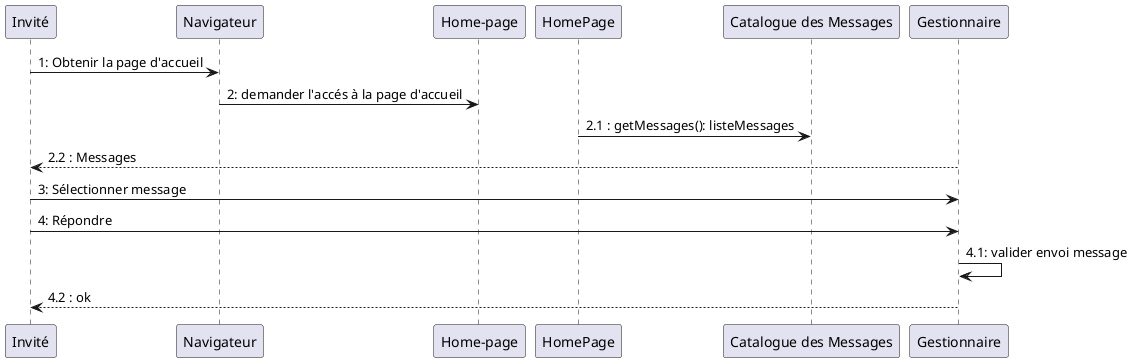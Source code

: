 @startuml
Invité -> "Navigateur" as Navigateur : 1: Obtenir la page d'accueil
Navigateur -> "Home-page" as homePage: 2: demander l'accés à la page d'accueil 
HomePage -> "Catalogue des Messages" as C : 2.1 : getMessages(): listeMessages
Gestionnaire --> Invité : 2.2 : Messages
Invité -> Gestionnaire : 3: Sélectionner message
Invité -> Gestionnaire : 4: Répondre 
Gestionnaire -> Gestionnaire : 4.1: valider envoi message 
Gestionnaire --> Invité : 4.2 : ok
@enduml